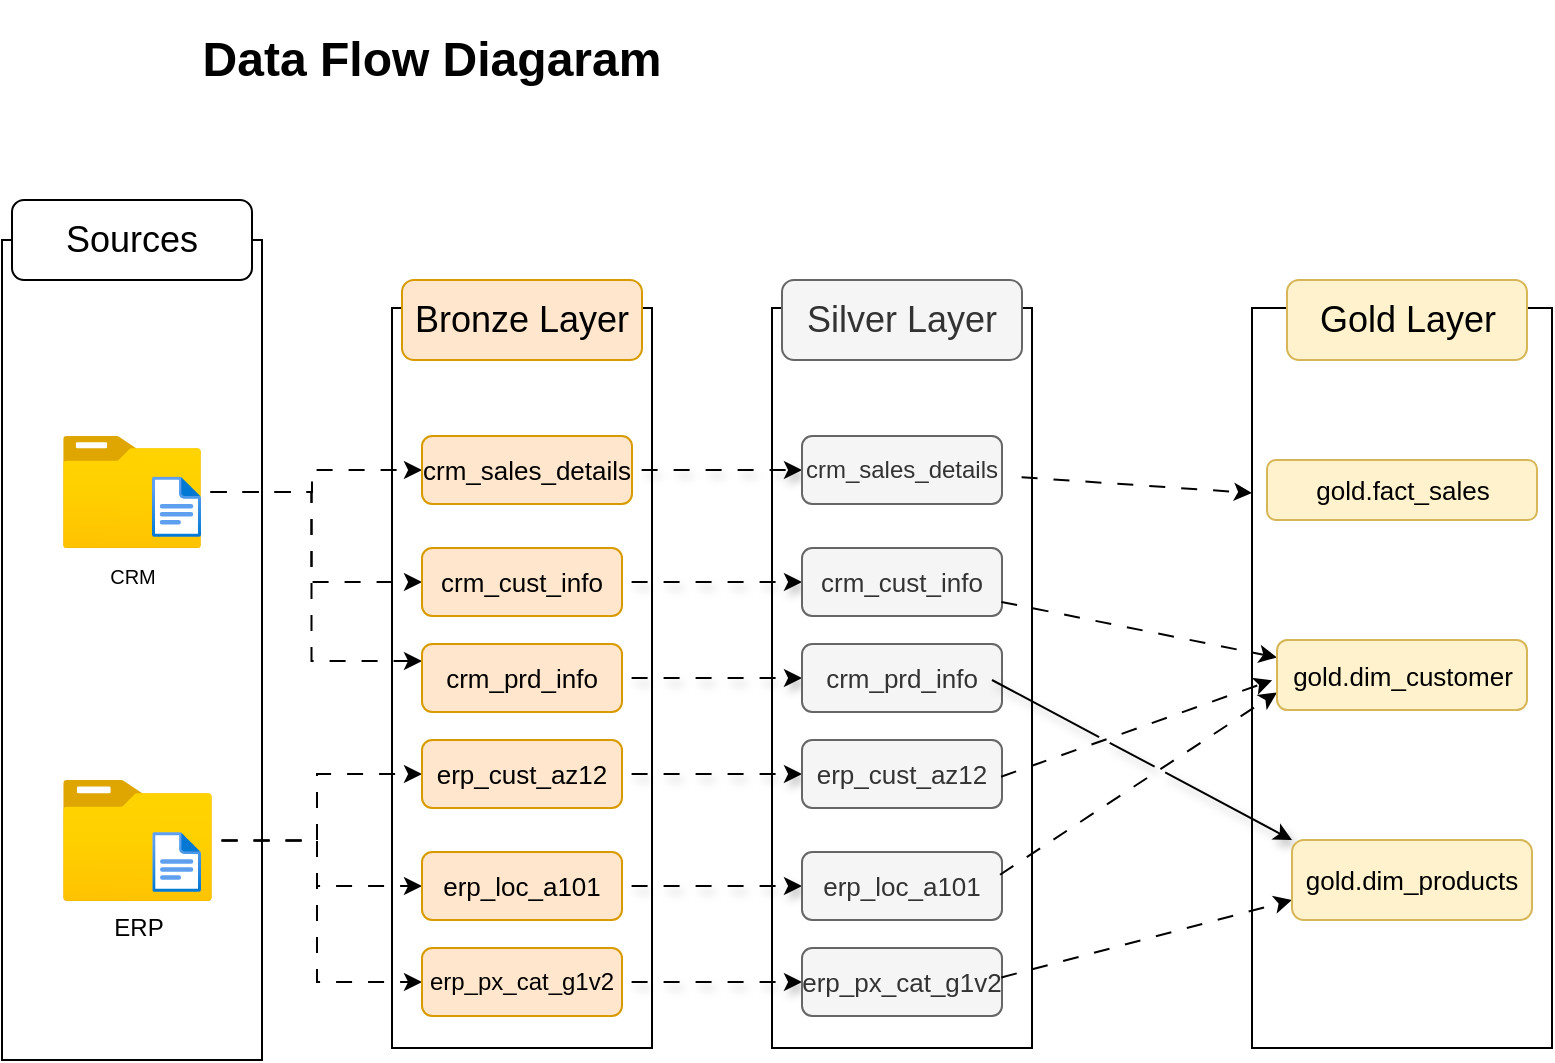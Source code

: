 <mxfile version="27.0.9">
  <diagram name="Page-1" id="b9mFJ8PxOftKfsxM-Vrh">
    <mxGraphModel dx="1042" dy="626" grid="1" gridSize="10" guides="1" tooltips="1" connect="1" arrows="1" fold="1" page="1" pageScale="1" pageWidth="850" pageHeight="1100" math="0" shadow="0">
      <root>
        <mxCell id="0" />
        <mxCell id="1" parent="0" />
        <mxCell id="I59APVDctWy9sGINXXS4-1" value="&lt;b&gt;Data Flow Diagaram&lt;/b&gt;" style="rounded=0;whiteSpace=wrap;html=1;fontSize=24;fillColor=default;strokeColor=none;" parent="1" vertex="1">
          <mxGeometry x="70" y="20" width="320" height="60" as="geometry" />
        </mxCell>
        <mxCell id="I59APVDctWy9sGINXXS4-2" value="" style="rounded=0;whiteSpace=wrap;html=1;strokeColor=default;" parent="1" vertex="1">
          <mxGeometry x="15" y="140" width="130" height="410" as="geometry" />
        </mxCell>
        <mxCell id="I59APVDctWy9sGINXXS4-3" value="Sources" style="rounded=1;whiteSpace=wrap;html=1;fontSize=18;strokeColor=default;gradientColor=none;" parent="1" vertex="1">
          <mxGeometry x="20" y="120" width="120" height="40" as="geometry" />
        </mxCell>
        <mxCell id="I59APVDctWy9sGINXXS4-25" style="edgeStyle=orthogonalEdgeStyle;rounded=0;orthogonalLoop=1;jettySize=auto;html=1;entryX=0;entryY=0.5;entryDx=0;entryDy=0;flowAnimation=1;" parent="1" source="I59APVDctWy9sGINXXS4-6" target="I59APVDctWy9sGINXXS4-12" edge="1">
          <mxGeometry relative="1" as="geometry">
            <Array as="points">
              <mxPoint x="170" y="266" />
              <mxPoint x="170" y="255" />
            </Array>
          </mxGeometry>
        </mxCell>
        <mxCell id="I59APVDctWy9sGINXXS4-26" value="" style="edgeStyle=orthogonalEdgeStyle;rounded=0;orthogonalLoop=1;jettySize=auto;html=1;flowAnimation=1;" parent="1" source="I59APVDctWy9sGINXXS4-6" target="I59APVDctWy9sGINXXS4-15" edge="1">
          <mxGeometry relative="1" as="geometry" />
        </mxCell>
        <mxCell id="I59APVDctWy9sGINXXS4-27" style="edgeStyle=orthogonalEdgeStyle;rounded=0;orthogonalLoop=1;jettySize=auto;html=1;entryX=0;entryY=0.25;entryDx=0;entryDy=0;flowAnimation=1;" parent="1" source="I59APVDctWy9sGINXXS4-6" target="I59APVDctWy9sGINXXS4-16" edge="1">
          <mxGeometry relative="1" as="geometry" />
        </mxCell>
        <mxCell id="I59APVDctWy9sGINXXS4-6" value="&lt;font size=&quot;1&quot;&gt;CRM&lt;/font&gt;" style="image;aspect=fixed;html=1;points=[];align=center;fontSize=12;image=img/lib/azure2/general/Folder_Blank.svg;" parent="1" vertex="1">
          <mxGeometry x="45.5" y="238" width="69" height="56.0" as="geometry" />
        </mxCell>
        <mxCell id="I59APVDctWy9sGINXXS4-36" style="edgeStyle=orthogonalEdgeStyle;rounded=0;orthogonalLoop=1;jettySize=auto;html=1;entryX=0;entryY=0.5;entryDx=0;entryDy=0;flowAnimation=1;" parent="1" source="I59APVDctWy9sGINXXS4-7" target="I59APVDctWy9sGINXXS4-28" edge="1">
          <mxGeometry relative="1" as="geometry" />
        </mxCell>
        <mxCell id="I59APVDctWy9sGINXXS4-37" style="edgeStyle=orthogonalEdgeStyle;rounded=0;orthogonalLoop=1;jettySize=auto;html=1;entryX=0;entryY=0.5;entryDx=0;entryDy=0;flowAnimation=1;" parent="1" source="I59APVDctWy9sGINXXS4-7" target="I59APVDctWy9sGINXXS4-29" edge="1">
          <mxGeometry relative="1" as="geometry" />
        </mxCell>
        <mxCell id="I59APVDctWy9sGINXXS4-39" style="edgeStyle=orthogonalEdgeStyle;rounded=0;orthogonalLoop=1;jettySize=auto;html=1;entryX=0;entryY=0.5;entryDx=0;entryDy=0;flowAnimation=1;" parent="1" source="I59APVDctWy9sGINXXS4-7" target="I59APVDctWy9sGINXXS4-30" edge="1">
          <mxGeometry relative="1" as="geometry" />
        </mxCell>
        <mxCell id="I59APVDctWy9sGINXXS4-7" value="ERP" style="image;aspect=fixed;html=1;points=[];align=center;fontSize=12;image=img/lib/azure2/general/Folder_Blank.svg;" parent="1" vertex="1">
          <mxGeometry x="45.5" y="410" width="74.5" height="60.46" as="geometry" />
        </mxCell>
        <mxCell id="I59APVDctWy9sGINXXS4-8" value="" style="image;aspect=fixed;html=1;points=[];align=center;fontSize=12;image=img/lib/azure2/general/File.svg;" parent="1" vertex="1">
          <mxGeometry x="90.15" y="436" width="24.35" height="30" as="geometry" />
        </mxCell>
        <mxCell id="I59APVDctWy9sGINXXS4-9" value="" style="image;aspect=fixed;html=1;points=[];align=center;fontSize=12;image=img/lib/azure2/general/File.svg;" parent="1" vertex="1">
          <mxGeometry x="90" y="258.27" width="24.5" height="30.19" as="geometry" />
        </mxCell>
        <mxCell id="XEtWCbvCKdCQ839mYe6t-9" style="edgeStyle=orthogonalEdgeStyle;rounded=0;orthogonalLoop=1;jettySize=auto;html=1;entryX=0;entryY=0.5;entryDx=0;entryDy=0;flowAnimation=1;shadow=1;" parent="1" source="I59APVDctWy9sGINXXS4-12" target="XEtWCbvCKdCQ839mYe6t-3" edge="1">
          <mxGeometry relative="1" as="geometry" />
        </mxCell>
        <mxCell id="XEtWCbvCKdCQ839mYe6t-10" style="edgeStyle=orthogonalEdgeStyle;rounded=0;orthogonalLoop=1;jettySize=auto;html=1;exitX=1;exitY=0.5;exitDx=0;exitDy=0;entryX=0;entryY=0.5;entryDx=0;entryDy=0;flowAnimation=1;shadow=1;" parent="1" source="I59APVDctWy9sGINXXS4-15" target="XEtWCbvCKdCQ839mYe6t-4" edge="1">
          <mxGeometry relative="1" as="geometry" />
        </mxCell>
        <mxCell id="XEtWCbvCKdCQ839mYe6t-13" style="edgeStyle=orthogonalEdgeStyle;rounded=0;orthogonalLoop=1;jettySize=auto;html=1;exitX=1;exitY=0.5;exitDx=0;exitDy=0;entryX=0;entryY=0.5;entryDx=0;entryDy=0;flowAnimation=1;shadow=1;" parent="1" source="I59APVDctWy9sGINXXS4-16" target="XEtWCbvCKdCQ839mYe6t-5" edge="1">
          <mxGeometry relative="1" as="geometry" />
        </mxCell>
        <mxCell id="XEtWCbvCKdCQ839mYe6t-14" style="edgeStyle=orthogonalEdgeStyle;rounded=0;orthogonalLoop=1;jettySize=auto;html=1;exitX=1;exitY=0.5;exitDx=0;exitDy=0;entryX=0;entryY=0.5;entryDx=0;entryDy=0;flowAnimation=1;shadow=1;" parent="1" source="I59APVDctWy9sGINXXS4-28" target="XEtWCbvCKdCQ839mYe6t-6" edge="1">
          <mxGeometry relative="1" as="geometry" />
        </mxCell>
        <mxCell id="XEtWCbvCKdCQ839mYe6t-15" style="edgeStyle=orthogonalEdgeStyle;rounded=0;orthogonalLoop=1;jettySize=auto;html=1;exitX=1;exitY=0.5;exitDx=0;exitDy=0;entryX=0;entryY=0.5;entryDx=0;entryDy=0;flowAnimation=1;shadow=1;" parent="1" source="I59APVDctWy9sGINXXS4-29" target="XEtWCbvCKdCQ839mYe6t-7" edge="1">
          <mxGeometry relative="1" as="geometry" />
        </mxCell>
        <mxCell id="XEtWCbvCKdCQ839mYe6t-16" style="edgeStyle=orthogonalEdgeStyle;rounded=0;orthogonalLoop=1;jettySize=auto;html=1;exitX=1;exitY=0.5;exitDx=0;exitDy=0;entryX=0;entryY=0.5;entryDx=0;entryDy=0;flowAnimation=1;shadow=1;" parent="1" source="I59APVDctWy9sGINXXS4-30" target="XEtWCbvCKdCQ839mYe6t-8" edge="1">
          <mxGeometry relative="1" as="geometry" />
        </mxCell>
        <mxCell id="aDWwhqxle4sYDtpGUBmm-10" value="" style="group" vertex="1" connectable="0" parent="1">
          <mxGeometry x="210" y="160" width="130" height="384" as="geometry" />
        </mxCell>
        <mxCell id="I59APVDctWy9sGINXXS4-10" value="" style="rounded=0;whiteSpace=wrap;html=1;strokeColor=default;fillColor=none;" parent="aDWwhqxle4sYDtpGUBmm-10" vertex="1">
          <mxGeometry y="14" width="130" height="370" as="geometry" />
        </mxCell>
        <mxCell id="I59APVDctWy9sGINXXS4-11" value="Bronze Layer" style="rounded=1;whiteSpace=wrap;html=1;fontSize=18;strokeColor=#d79b00;fillColor=#ffe6cc;" parent="aDWwhqxle4sYDtpGUBmm-10" vertex="1">
          <mxGeometry x="5" width="120" height="40" as="geometry" />
        </mxCell>
        <mxCell id="I59APVDctWy9sGINXXS4-12" value="&lt;font style=&quot;font-size: 13px;&quot;&gt;crm_sales_details&lt;/font&gt;" style="rounded=1;whiteSpace=wrap;html=1;fillColor=#ffe6cc;strokeColor=#d79b00;" parent="aDWwhqxle4sYDtpGUBmm-10" vertex="1">
          <mxGeometry x="15" y="78" width="105" height="34" as="geometry" />
        </mxCell>
        <mxCell id="I59APVDctWy9sGINXXS4-15" value="&lt;font style=&quot;font-size: 13px;&quot;&gt;crm_cust_info&lt;/font&gt;" style="rounded=1;whiteSpace=wrap;html=1;fillColor=#ffe6cc;strokeColor=#d79b00;" parent="aDWwhqxle4sYDtpGUBmm-10" vertex="1">
          <mxGeometry x="15" y="134" width="100" height="34" as="geometry" />
        </mxCell>
        <mxCell id="I59APVDctWy9sGINXXS4-16" value="&lt;font style=&quot;font-size: 13px;&quot;&gt;crm_prd_info&lt;/font&gt;" style="rounded=1;whiteSpace=wrap;html=1;fillColor=#ffe6cc;strokeColor=#d79b00;" parent="aDWwhqxle4sYDtpGUBmm-10" vertex="1">
          <mxGeometry x="15" y="182" width="100" height="34" as="geometry" />
        </mxCell>
        <mxCell id="I59APVDctWy9sGINXXS4-28" value="&lt;span style=&quot;font-size: 13px;&quot;&gt;erp_cust_az12&lt;/span&gt;" style="rounded=1;whiteSpace=wrap;html=1;fillColor=#ffe6cc;strokeColor=#d79b00;" parent="aDWwhqxle4sYDtpGUBmm-10" vertex="1">
          <mxGeometry x="15" y="230" width="100" height="34" as="geometry" />
        </mxCell>
        <mxCell id="I59APVDctWy9sGINXXS4-29" value="&lt;span style=&quot;font-size: 13px;&quot;&gt;erp_loc_a101&lt;/span&gt;" style="rounded=1;whiteSpace=wrap;html=1;fillColor=#ffe6cc;strokeColor=#d79b00;" parent="aDWwhqxle4sYDtpGUBmm-10" vertex="1">
          <mxGeometry x="15" y="286" width="100" height="34" as="geometry" />
        </mxCell>
        <mxCell id="I59APVDctWy9sGINXXS4-30" value="&lt;font&gt;erp_px_cat_g1v2&lt;/font&gt;" style="rounded=1;whiteSpace=wrap;html=1;fillColor=#ffe6cc;strokeColor=#d79b00;" parent="aDWwhqxle4sYDtpGUBmm-10" vertex="1">
          <mxGeometry x="15" y="334" width="100" height="34" as="geometry" />
        </mxCell>
        <mxCell id="aDWwhqxle4sYDtpGUBmm-11" value="" style="group" vertex="1" connectable="0" parent="1">
          <mxGeometry x="400" y="160" width="130" height="384" as="geometry" />
        </mxCell>
        <mxCell id="XEtWCbvCKdCQ839mYe6t-1" value="" style="rounded=0;whiteSpace=wrap;html=1;strokeColor=default;fillColor=none;" parent="aDWwhqxle4sYDtpGUBmm-11" vertex="1">
          <mxGeometry y="14" width="130" height="370" as="geometry" />
        </mxCell>
        <mxCell id="aDWwhqxle4sYDtpGUBmm-9" value="" style="group" vertex="1" connectable="0" parent="aDWwhqxle4sYDtpGUBmm-11">
          <mxGeometry x="5" width="120" height="368" as="geometry" />
        </mxCell>
        <mxCell id="XEtWCbvCKdCQ839mYe6t-2" value="Silver Layer" style="rounded=1;whiteSpace=wrap;html=1;fontSize=18;strokeColor=#666666;fillColor=#f5f5f5;fontColor=#333333;" parent="aDWwhqxle4sYDtpGUBmm-9" vertex="1">
          <mxGeometry width="120" height="40" as="geometry" />
        </mxCell>
        <mxCell id="XEtWCbvCKdCQ839mYe6t-3" value="&lt;font&gt;crm_sales_details&lt;/font&gt;" style="rounded=1;whiteSpace=wrap;html=1;fillColor=#f5f5f5;strokeColor=#666666;fontColor=#333333;" parent="aDWwhqxle4sYDtpGUBmm-9" vertex="1">
          <mxGeometry x="10" y="78" width="100" height="34" as="geometry" />
        </mxCell>
        <mxCell id="XEtWCbvCKdCQ839mYe6t-4" value="&lt;font style=&quot;font-size: 13px;&quot;&gt;crm_cust_info&lt;/font&gt;" style="rounded=1;whiteSpace=wrap;html=1;fillColor=#f5f5f5;strokeColor=#666666;fontColor=#333333;" parent="aDWwhqxle4sYDtpGUBmm-9" vertex="1">
          <mxGeometry x="10" y="134" width="100" height="34" as="geometry" />
        </mxCell>
        <mxCell id="XEtWCbvCKdCQ839mYe6t-5" value="&lt;font style=&quot;font-size: 13px;&quot;&gt;crm_prd_info&lt;/font&gt;" style="rounded=1;whiteSpace=wrap;html=1;fillColor=#f5f5f5;strokeColor=#666666;fontColor=#333333;" parent="aDWwhqxle4sYDtpGUBmm-9" vertex="1">
          <mxGeometry x="10" y="182" width="100" height="34" as="geometry" />
        </mxCell>
        <mxCell id="XEtWCbvCKdCQ839mYe6t-6" value="&lt;span style=&quot;font-size: 13px;&quot;&gt;erp_cust_az12&lt;/span&gt;" style="rounded=1;whiteSpace=wrap;html=1;fillColor=#f5f5f5;strokeColor=#666666;fontColor=#333333;" parent="aDWwhqxle4sYDtpGUBmm-9" vertex="1">
          <mxGeometry x="10" y="230" width="100" height="34" as="geometry" />
        </mxCell>
        <mxCell id="XEtWCbvCKdCQ839mYe6t-7" value="&lt;span style=&quot;font-size: 13px;&quot;&gt;erp_loc_a101&lt;/span&gt;" style="rounded=1;whiteSpace=wrap;html=1;fillColor=#f5f5f5;strokeColor=#666666;fontColor=#333333;" parent="aDWwhqxle4sYDtpGUBmm-9" vertex="1">
          <mxGeometry x="10" y="286" width="100" height="34" as="geometry" />
        </mxCell>
        <mxCell id="XEtWCbvCKdCQ839mYe6t-8" value="&lt;span style=&quot;font-size: 13px;&quot;&gt;erp_px_cat_g1v2&lt;/span&gt;" style="rounded=1;whiteSpace=wrap;html=1;fillColor=#f5f5f5;strokeColor=#666666;fontColor=#333333;" parent="aDWwhqxle4sYDtpGUBmm-9" vertex="1">
          <mxGeometry x="10" y="334" width="100" height="34" as="geometry" />
        </mxCell>
        <mxCell id="aDWwhqxle4sYDtpGUBmm-14" value="" style="endArrow=classic;html=1;rounded=0;entryX=0;entryY=0.25;entryDx=0;entryDy=0;flowAnimation=1;" edge="1" parent="aDWwhqxle4sYDtpGUBmm-9" target="aDWwhqxle4sYDtpGUBmm-5">
          <mxGeometry width="50" height="50" relative="1" as="geometry">
            <mxPoint x="105" y="160" as="sourcePoint" />
            <mxPoint x="155" y="110" as="targetPoint" />
          </mxGeometry>
        </mxCell>
        <mxCell id="aDWwhqxle4sYDtpGUBmm-15" value="" style="endArrow=classic;html=1;rounded=0;entryX=0.067;entryY=0.503;entryDx=0;entryDy=0;entryPerimeter=0;flowAnimation=1;shadow=0;" edge="1" parent="aDWwhqxle4sYDtpGUBmm-9" target="aDWwhqxle4sYDtpGUBmm-1">
          <mxGeometry width="50" height="50" relative="1" as="geometry">
            <mxPoint x="105" y="250" as="sourcePoint" />
            <mxPoint x="155" y="200" as="targetPoint" />
          </mxGeometry>
        </mxCell>
        <mxCell id="aDWwhqxle4sYDtpGUBmm-16" value="" style="endArrow=classic;html=1;rounded=0;entryX=0;entryY=0.75;entryDx=0;entryDy=0;jumpStyle=gap;shadow=0;flowAnimation=1;" edge="1" parent="aDWwhqxle4sYDtpGUBmm-9" target="aDWwhqxle4sYDtpGUBmm-5">
          <mxGeometry width="50" height="50" relative="1" as="geometry">
            <mxPoint x="105" y="300" as="sourcePoint" />
            <mxPoint x="155" y="250" as="targetPoint" />
          </mxGeometry>
        </mxCell>
        <mxCell id="aDWwhqxle4sYDtpGUBmm-18" value="" style="endArrow=classic;html=1;rounded=0;entryX=0;entryY=0;entryDx=0;entryDy=0;jumpStyle=gap;flowAnimation=0;shadow=1;" edge="1" parent="aDWwhqxle4sYDtpGUBmm-9" target="aDWwhqxle4sYDtpGUBmm-8">
          <mxGeometry width="50" height="50" relative="1" as="geometry">
            <mxPoint x="105" y="200" as="sourcePoint" />
            <mxPoint x="155" y="150" as="targetPoint" />
          </mxGeometry>
        </mxCell>
        <mxCell id="aDWwhqxle4sYDtpGUBmm-19" value="" style="endArrow=classic;html=1;rounded=0;entryX=0;entryY=0.75;entryDx=0;entryDy=0;flowAnimation=1;" edge="1" parent="aDWwhqxle4sYDtpGUBmm-9" target="aDWwhqxle4sYDtpGUBmm-8">
          <mxGeometry width="50" height="50" relative="1" as="geometry">
            <mxPoint x="105" y="350" as="sourcePoint" />
            <mxPoint x="155" y="300" as="targetPoint" />
          </mxGeometry>
        </mxCell>
        <mxCell id="aDWwhqxle4sYDtpGUBmm-12" value="" style="endArrow=classic;html=1;rounded=0;entryX=0;entryY=0.25;entryDx=0;entryDy=0;flowAnimation=1;" edge="1" parent="1" target="aDWwhqxle4sYDtpGUBmm-1">
          <mxGeometry width="50" height="50" relative="1" as="geometry">
            <mxPoint x="520" y="258.27" as="sourcePoint" />
            <mxPoint x="570" y="208.27" as="targetPoint" />
          </mxGeometry>
        </mxCell>
        <mxCell id="aDWwhqxle4sYDtpGUBmm-20" value="" style="group" vertex="1" connectable="0" parent="1">
          <mxGeometry x="640" y="160" width="150" height="384" as="geometry" />
        </mxCell>
        <mxCell id="aDWwhqxle4sYDtpGUBmm-1" value="" style="rounded=0;whiteSpace=wrap;html=1;strokeColor=default;fillColor=none;" vertex="1" parent="aDWwhqxle4sYDtpGUBmm-20">
          <mxGeometry y="14" width="150" height="370" as="geometry" />
        </mxCell>
        <mxCell id="aDWwhqxle4sYDtpGUBmm-2" value="Gold Layer" style="rounded=1;whiteSpace=wrap;html=1;fontSize=18;strokeColor=#d6b656;fillColor=#fff2cc;" vertex="1" parent="aDWwhqxle4sYDtpGUBmm-20">
          <mxGeometry x="17.5" width="120" height="40" as="geometry" />
        </mxCell>
        <mxCell id="aDWwhqxle4sYDtpGUBmm-3" value="&lt;font style=&quot;font-size: 13px;&quot;&gt;gold.fact_sales&lt;/font&gt;" style="rounded=1;whiteSpace=wrap;html=1;fillColor=#fff2cc;strokeColor=#d6b656;" vertex="1" parent="aDWwhqxle4sYDtpGUBmm-20">
          <mxGeometry x="7.5" y="90" width="135" height="30" as="geometry" />
        </mxCell>
        <mxCell id="aDWwhqxle4sYDtpGUBmm-5" value="&lt;font style=&quot;font-size: 13px;&quot;&gt;gold.dim_customer&lt;/font&gt;" style="rounded=1;whiteSpace=wrap;html=1;fillColor=#fff2cc;strokeColor=#d6b656;" vertex="1" parent="aDWwhqxle4sYDtpGUBmm-20">
          <mxGeometry x="12.5" y="180" width="125" height="35" as="geometry" />
        </mxCell>
        <mxCell id="aDWwhqxle4sYDtpGUBmm-8" value="&lt;font style=&quot;font-size: 13px;&quot;&gt;gold.dim_products&lt;/font&gt;" style="rounded=1;whiteSpace=wrap;html=1;fillColor=#fff2cc;strokeColor=#d6b656;" vertex="1" parent="aDWwhqxle4sYDtpGUBmm-20">
          <mxGeometry x="20" y="280" width="120" height="40" as="geometry" />
        </mxCell>
      </root>
    </mxGraphModel>
  </diagram>
</mxfile>
